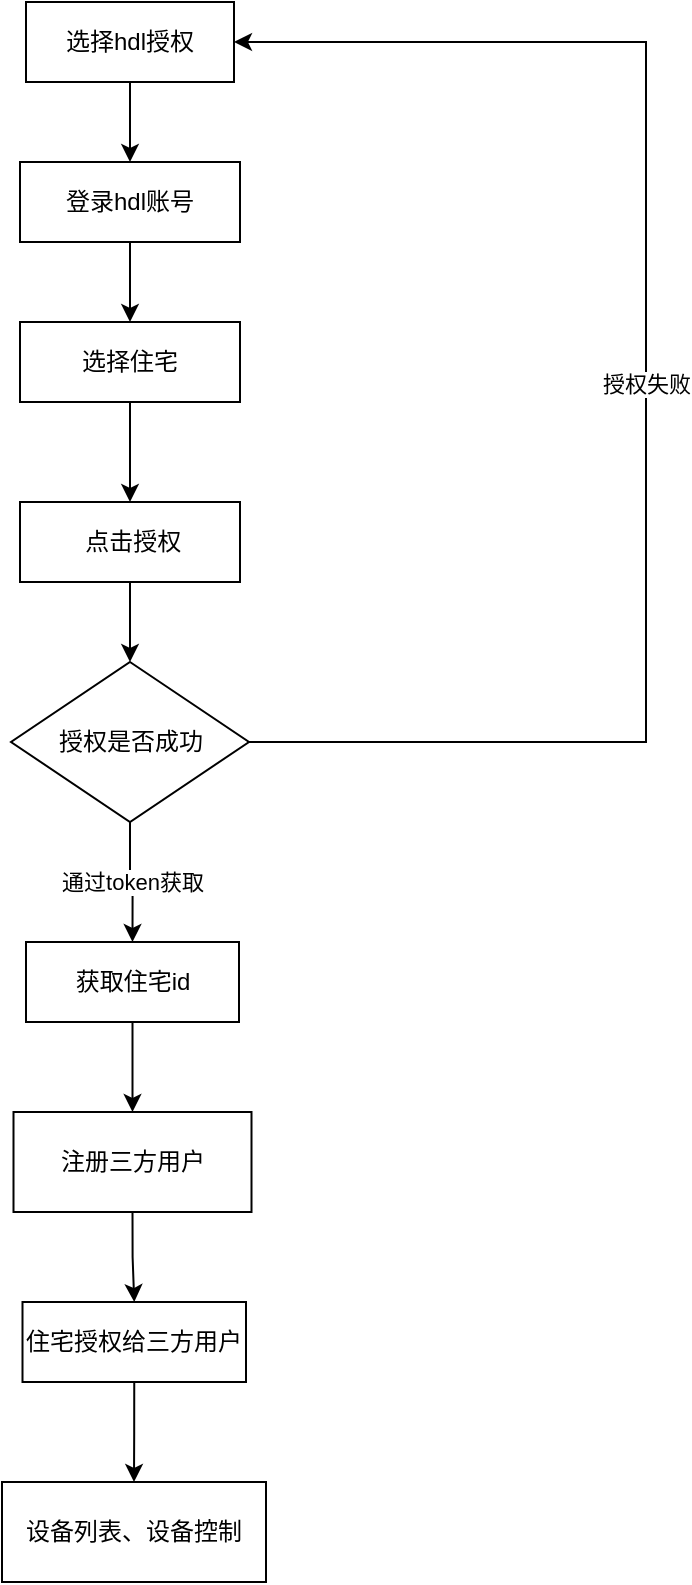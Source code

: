 <mxfile version="15.1.2" type="github">
  <diagram id="ymdCKu_0zqDGuYp9btdt" name="Page-1">
    <mxGraphModel dx="946" dy="603" grid="1" gridSize="10" guides="1" tooltips="1" connect="1" arrows="1" fold="1" page="1" pageScale="1" pageWidth="827" pageHeight="1169" math="0" shadow="0">
      <root>
        <mxCell id="0" />
        <mxCell id="1" parent="0" />
        <mxCell id="UC0PW1b32_9gQmVxbZ3O-11" style="edgeStyle=orthogonalEdgeStyle;rounded=0;orthogonalLoop=1;jettySize=auto;html=1;exitX=0.5;exitY=1;exitDx=0;exitDy=0;entryX=0.5;entryY=0;entryDx=0;entryDy=0;" parent="1" source="UC0PW1b32_9gQmVxbZ3O-1" target="UC0PW1b32_9gQmVxbZ3O-2" edge="1">
          <mxGeometry relative="1" as="geometry" />
        </mxCell>
        <mxCell id="UC0PW1b32_9gQmVxbZ3O-1" value="&lt;font style=&quot;vertical-align: inherit&quot;&gt;&lt;font style=&quot;vertical-align: inherit&quot;&gt;选择hdl授权&lt;/font&gt;&lt;/font&gt;" style="rounded=0;whiteSpace=wrap;html=1;" parent="1" vertex="1">
          <mxGeometry x="280" y="30" width="104" height="40" as="geometry" />
        </mxCell>
        <mxCell id="UC0PW1b32_9gQmVxbZ3O-12" style="edgeStyle=orthogonalEdgeStyle;rounded=0;orthogonalLoop=1;jettySize=auto;html=1;exitX=0.5;exitY=1;exitDx=0;exitDy=0;entryX=0.5;entryY=0;entryDx=0;entryDy=0;" parent="1" source="UC0PW1b32_9gQmVxbZ3O-2" target="UC0PW1b32_9gQmVxbZ3O-3" edge="1">
          <mxGeometry relative="1" as="geometry" />
        </mxCell>
        <mxCell id="UC0PW1b32_9gQmVxbZ3O-2" value="&lt;font style=&quot;vertical-align: inherit&quot;&gt;&lt;font style=&quot;vertical-align: inherit&quot;&gt;&lt;font style=&quot;vertical-align: inherit&quot;&gt;&lt;font style=&quot;vertical-align: inherit&quot;&gt;登录hdl账号&lt;/font&gt;&lt;/font&gt;&lt;/font&gt;&lt;/font&gt;" style="rounded=0;whiteSpace=wrap;html=1;" parent="1" vertex="1">
          <mxGeometry x="277" y="110" width="110" height="40" as="geometry" />
        </mxCell>
        <mxCell id="UC0PW1b32_9gQmVxbZ3O-13" style="edgeStyle=orthogonalEdgeStyle;rounded=0;orthogonalLoop=1;jettySize=auto;html=1;exitX=0.5;exitY=1;exitDx=0;exitDy=0;entryX=0.5;entryY=0;entryDx=0;entryDy=0;" parent="1" source="UC0PW1b32_9gQmVxbZ3O-3" target="UC0PW1b32_9gQmVxbZ3O-4" edge="1">
          <mxGeometry relative="1" as="geometry" />
        </mxCell>
        <mxCell id="UC0PW1b32_9gQmVxbZ3O-3" value="&lt;font style=&quot;vertical-align: inherit&quot;&gt;&lt;font style=&quot;vertical-align: inherit&quot;&gt;&lt;font style=&quot;vertical-align: inherit&quot;&gt;&lt;font style=&quot;vertical-align: inherit&quot;&gt;选择住宅&lt;/font&gt;&lt;/font&gt;&lt;/font&gt;&lt;/font&gt;" style="rounded=0;whiteSpace=wrap;html=1;" parent="1" vertex="1">
          <mxGeometry x="277" y="190" width="110" height="40" as="geometry" />
        </mxCell>
        <mxCell id="UC0PW1b32_9gQmVxbZ3O-14" style="edgeStyle=orthogonalEdgeStyle;rounded=0;orthogonalLoop=1;jettySize=auto;html=1;entryX=0.5;entryY=0;entryDx=0;entryDy=0;" parent="1" source="UC0PW1b32_9gQmVxbZ3O-4" target="UC0PW1b32_9gQmVxbZ3O-5" edge="1">
          <mxGeometry relative="1" as="geometry" />
        </mxCell>
        <mxCell id="UC0PW1b32_9gQmVxbZ3O-4" value="&lt;font style=&quot;vertical-align: inherit&quot;&gt;&lt;font style=&quot;vertical-align: inherit&quot;&gt;&lt;font style=&quot;vertical-align: inherit&quot;&gt;&lt;font style=&quot;vertical-align: inherit&quot;&gt;&amp;nbsp;点击授权&lt;/font&gt;&lt;/font&gt;&lt;/font&gt;&lt;/font&gt;" style="rounded=0;whiteSpace=wrap;html=1;" parent="1" vertex="1">
          <mxGeometry x="277" y="280" width="110" height="40" as="geometry" />
        </mxCell>
        <mxCell id="UC0PW1b32_9gQmVxbZ3O-15" value="&lt;font style=&quot;vertical-align: inherit&quot;&gt;&lt;font style=&quot;vertical-align: inherit&quot;&gt;授权失败&lt;/font&gt;&lt;/font&gt;" style="edgeStyle=orthogonalEdgeStyle;rounded=0;orthogonalLoop=1;jettySize=auto;html=1;entryX=1;entryY=0.5;entryDx=0;entryDy=0;" parent="1" source="UC0PW1b32_9gQmVxbZ3O-5" target="UC0PW1b32_9gQmVxbZ3O-1" edge="1">
          <mxGeometry relative="1" as="geometry">
            <Array as="points">
              <mxPoint x="590" y="400" />
              <mxPoint x="590" y="50" />
            </Array>
          </mxGeometry>
        </mxCell>
        <mxCell id="UC0PW1b32_9gQmVxbZ3O-16" value="&lt;font style=&quot;vertical-align: inherit&quot;&gt;&lt;font style=&quot;vertical-align: inherit&quot;&gt;通过token获取&lt;/font&gt;&lt;/font&gt;" style="edgeStyle=orthogonalEdgeStyle;rounded=0;orthogonalLoop=1;jettySize=auto;html=1;exitX=0.5;exitY=1;exitDx=0;exitDy=0;entryX=0.5;entryY=0;entryDx=0;entryDy=0;" parent="1" source="UC0PW1b32_9gQmVxbZ3O-5" target="UC0PW1b32_9gQmVxbZ3O-8" edge="1">
          <mxGeometry relative="1" as="geometry" />
        </mxCell>
        <mxCell id="UC0PW1b32_9gQmVxbZ3O-5" value="&lt;font style=&quot;vertical-align: inherit&quot;&gt;&lt;font style=&quot;vertical-align: inherit&quot;&gt;授权是否成功&lt;/font&gt;&lt;/font&gt;" style="rhombus;whiteSpace=wrap;html=1;" parent="1" vertex="1">
          <mxGeometry x="272.5" y="360" width="119" height="80" as="geometry" />
        </mxCell>
        <mxCell id="UC0PW1b32_9gQmVxbZ3O-17" style="edgeStyle=orthogonalEdgeStyle;rounded=0;orthogonalLoop=1;jettySize=auto;html=1;exitX=0.5;exitY=1;exitDx=0;exitDy=0;" parent="1" source="UC0PW1b32_9gQmVxbZ3O-8" target="UC0PW1b32_9gQmVxbZ3O-9" edge="1">
          <mxGeometry relative="1" as="geometry" />
        </mxCell>
        <mxCell id="UC0PW1b32_9gQmVxbZ3O-8" value="&lt;font style=&quot;vertical-align: inherit&quot;&gt;&lt;font style=&quot;vertical-align: inherit&quot;&gt;&lt;font style=&quot;vertical-align: inherit&quot;&gt;&lt;font style=&quot;vertical-align: inherit&quot;&gt;获取住宅id&lt;/font&gt;&lt;/font&gt;&lt;/font&gt;&lt;/font&gt;" style="rounded=0;whiteSpace=wrap;html=1;" parent="1" vertex="1">
          <mxGeometry x="280" y="500" width="106.5" height="40" as="geometry" />
        </mxCell>
        <mxCell id="UC0PW1b32_9gQmVxbZ3O-18" style="edgeStyle=orthogonalEdgeStyle;rounded=0;orthogonalLoop=1;jettySize=auto;html=1;exitX=0.5;exitY=1;exitDx=0;exitDy=0;entryX=0.5;entryY=0;entryDx=0;entryDy=0;" parent="1" source="UC0PW1b32_9gQmVxbZ3O-9" target="UC0PW1b32_9gQmVxbZ3O-10" edge="1">
          <mxGeometry relative="1" as="geometry" />
        </mxCell>
        <mxCell id="UC0PW1b32_9gQmVxbZ3O-9" value="&lt;font style=&quot;vertical-align: inherit&quot;&gt;&lt;font style=&quot;vertical-align: inherit&quot;&gt;&lt;font style=&quot;vertical-align: inherit&quot;&gt;&lt;font style=&quot;vertical-align: inherit&quot;&gt;&lt;font style=&quot;vertical-align: inherit&quot;&gt;&lt;font style=&quot;vertical-align: inherit&quot;&gt;注册三方用户&lt;/font&gt;&lt;/font&gt;&lt;/font&gt;&lt;/font&gt;&lt;/font&gt;&lt;/font&gt;" style="rounded=0;whiteSpace=wrap;html=1;" parent="1" vertex="1">
          <mxGeometry x="273.75" y="585" width="119" height="50" as="geometry" />
        </mxCell>
        <mxCell id="UC0PW1b32_9gQmVxbZ3O-20" style="edgeStyle=orthogonalEdgeStyle;rounded=0;orthogonalLoop=1;jettySize=auto;html=1;exitX=0.5;exitY=1;exitDx=0;exitDy=0;entryX=0.5;entryY=0;entryDx=0;entryDy=0;" parent="1" source="UC0PW1b32_9gQmVxbZ3O-10" target="UC0PW1b32_9gQmVxbZ3O-19" edge="1">
          <mxGeometry relative="1" as="geometry" />
        </mxCell>
        <mxCell id="UC0PW1b32_9gQmVxbZ3O-10" value="&lt;font style=&quot;vertical-align: inherit&quot;&gt;&lt;font style=&quot;vertical-align: inherit&quot;&gt;住宅授权给三方用户&lt;/font&gt;&lt;/font&gt;" style="rounded=0;whiteSpace=wrap;html=1;" parent="1" vertex="1">
          <mxGeometry x="278.25" y="680" width="111.75" height="40" as="geometry" />
        </mxCell>
        <mxCell id="UC0PW1b32_9gQmVxbZ3O-19" value="&lt;font style=&quot;vertical-align: inherit&quot;&gt;&lt;font style=&quot;vertical-align: inherit&quot;&gt;&lt;font style=&quot;vertical-align: inherit&quot;&gt;&lt;font style=&quot;vertical-align: inherit&quot;&gt;设备列表、设备控制&lt;/font&gt;&lt;/font&gt;&lt;/font&gt;&lt;/font&gt;" style="rounded=0;whiteSpace=wrap;html=1;" parent="1" vertex="1">
          <mxGeometry x="268" y="770" width="132" height="50" as="geometry" />
        </mxCell>
      </root>
    </mxGraphModel>
  </diagram>
</mxfile>
